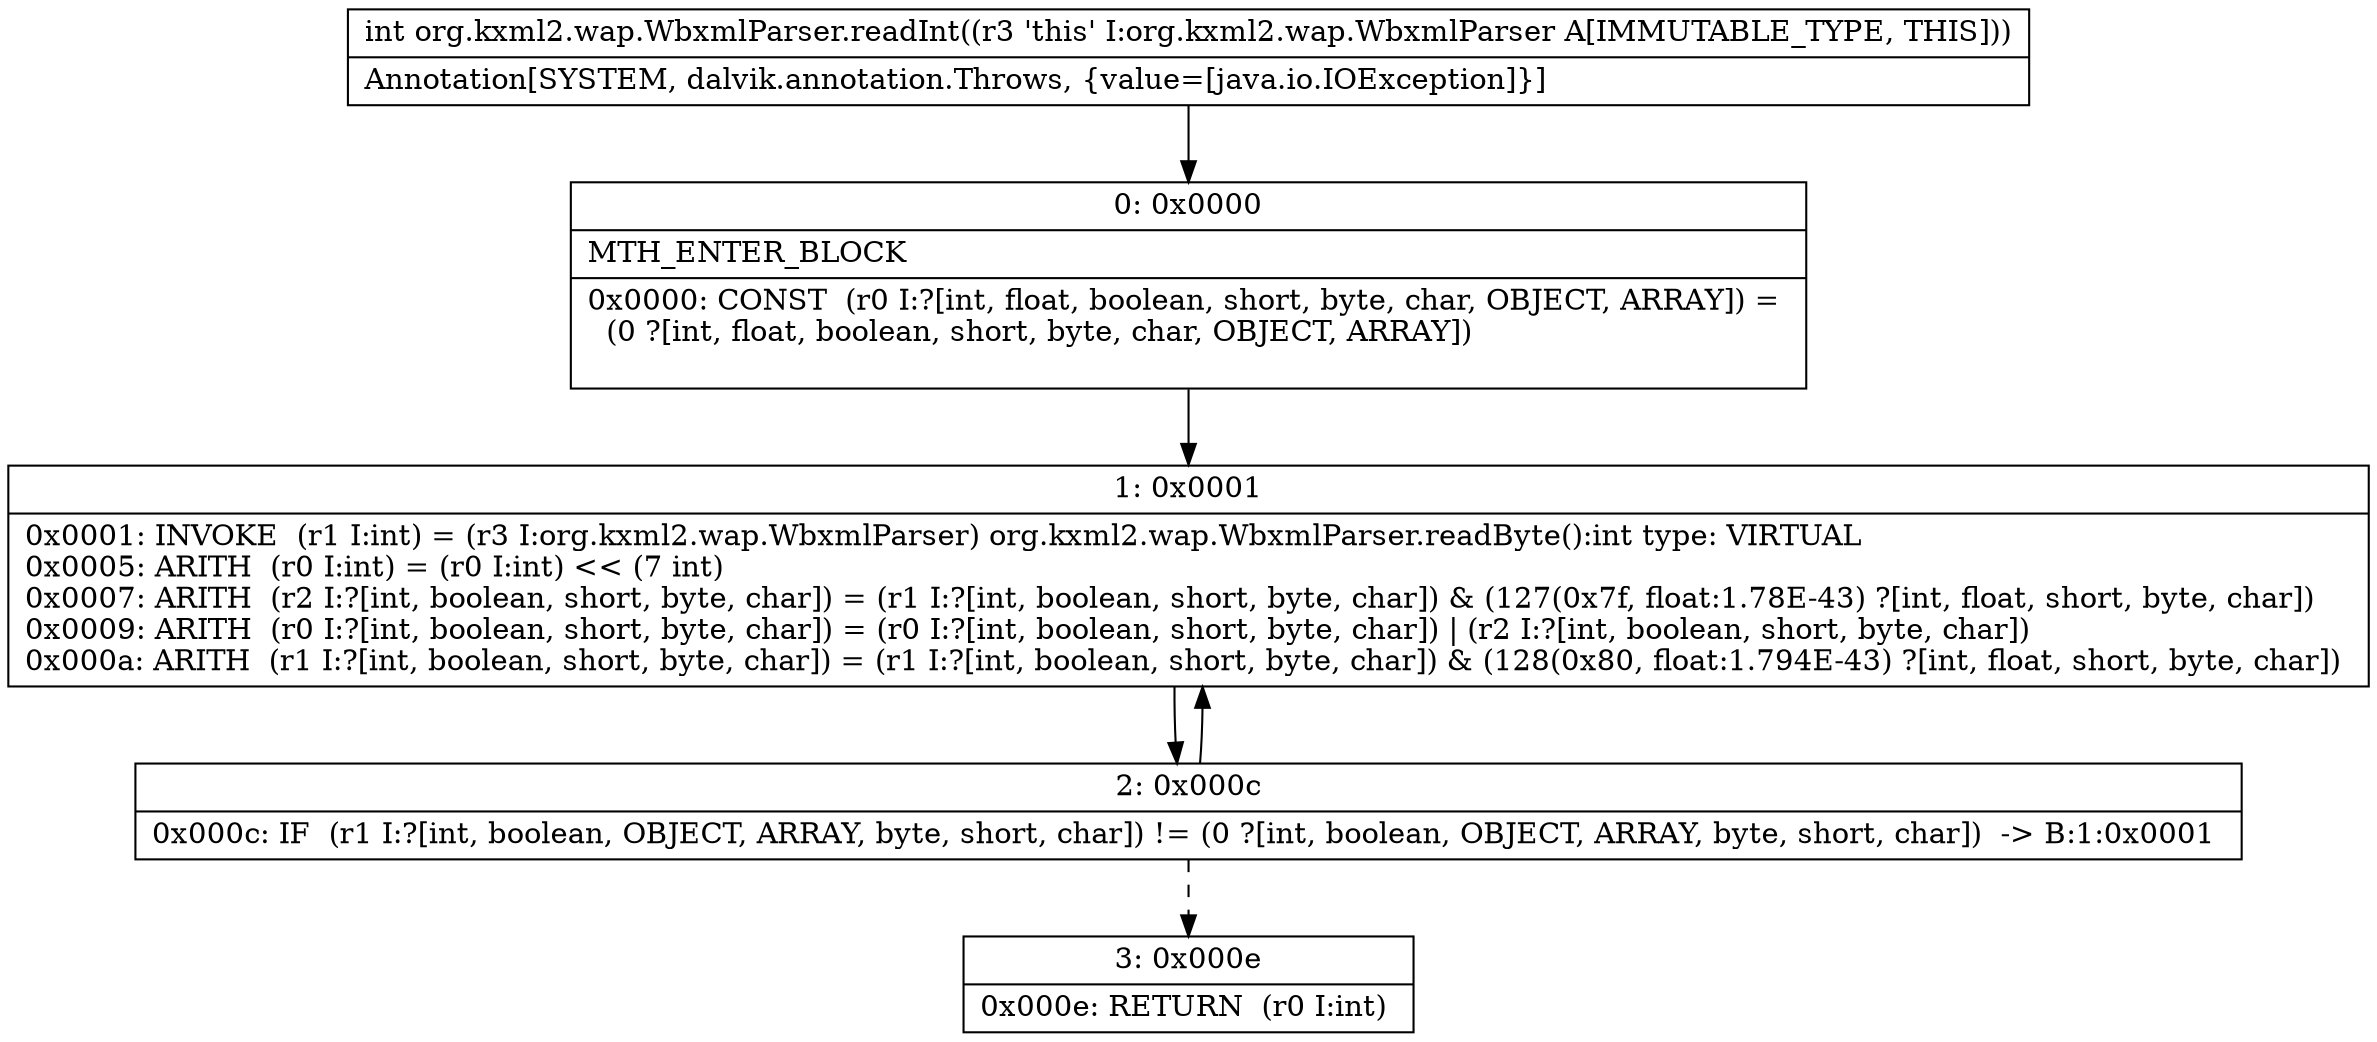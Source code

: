 digraph "CFG fororg.kxml2.wap.WbxmlParser.readInt()I" {
Node_0 [shape=record,label="{0\:\ 0x0000|MTH_ENTER_BLOCK\l|0x0000: CONST  (r0 I:?[int, float, boolean, short, byte, char, OBJECT, ARRAY]) = \l  (0 ?[int, float, boolean, short, byte, char, OBJECT, ARRAY])\l \l}"];
Node_1 [shape=record,label="{1\:\ 0x0001|0x0001: INVOKE  (r1 I:int) = (r3 I:org.kxml2.wap.WbxmlParser) org.kxml2.wap.WbxmlParser.readByte():int type: VIRTUAL \l0x0005: ARITH  (r0 I:int) = (r0 I:int) \<\< (7 int) \l0x0007: ARITH  (r2 I:?[int, boolean, short, byte, char]) = (r1 I:?[int, boolean, short, byte, char]) & (127(0x7f, float:1.78E\-43) ?[int, float, short, byte, char]) \l0x0009: ARITH  (r0 I:?[int, boolean, short, byte, char]) = (r0 I:?[int, boolean, short, byte, char]) \| (r2 I:?[int, boolean, short, byte, char]) \l0x000a: ARITH  (r1 I:?[int, boolean, short, byte, char]) = (r1 I:?[int, boolean, short, byte, char]) & (128(0x80, float:1.794E\-43) ?[int, float, short, byte, char]) \l}"];
Node_2 [shape=record,label="{2\:\ 0x000c|0x000c: IF  (r1 I:?[int, boolean, OBJECT, ARRAY, byte, short, char]) != (0 ?[int, boolean, OBJECT, ARRAY, byte, short, char])  \-\> B:1:0x0001 \l}"];
Node_3 [shape=record,label="{3\:\ 0x000e|0x000e: RETURN  (r0 I:int) \l}"];
MethodNode[shape=record,label="{int org.kxml2.wap.WbxmlParser.readInt((r3 'this' I:org.kxml2.wap.WbxmlParser A[IMMUTABLE_TYPE, THIS]))  | Annotation[SYSTEM, dalvik.annotation.Throws, \{value=[java.io.IOException]\}]\l}"];
MethodNode -> Node_0;
Node_0 -> Node_1;
Node_1 -> Node_2;
Node_2 -> Node_1;
Node_2 -> Node_3[style=dashed];
}

